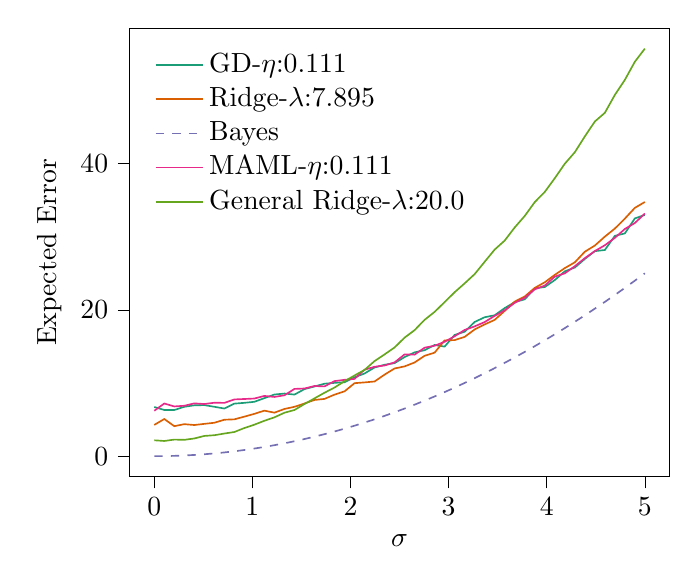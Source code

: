 % This file was created with tikzplotlib v0.10.1.
\begin{tikzpicture}

\definecolor{chocolate217952}{RGB}{217,95,2}
\definecolor{darkcyan27158119}{RGB}{27,158,119}
\definecolor{darkgray176}{RGB}{176,176,176}
\definecolor{deeppink23141138}{RGB}{231,41,138}
\definecolor{lightslategray117112179}{RGB}{117,112,179}
\definecolor{olivedrab10216630}{RGB}{102,166,30}

\begin{axis}[
legend cell align={left},
legend style={
  fill opacity=0.8,
  draw opacity=1,
  text opacity=1,
  at={(0.03,0.97)},
  anchor=north west,
  draw=none
},
tick align=outside,
tick pos=left,
x grid style={darkgray176},
xlabel={\(\displaystyle \sigma\)},
xmin=-0.25, xmax=5.25,
xtick style={color=black},
y grid style={darkgray176},
ylabel={Expected Error},
ymin=-2.785, ymax=58.481,
ytick style={color=black}
]
\addplot [semithick, darkcyan27158119]
table {%
0 6.725
0.102 6.308
0.204 6.307
0.306 6.748
0.408 6.951
0.51 6.977
0.612 6.747
0.714 6.512
0.816 7.18
0.918 7.288
1.02 7.43
1.122 7.929
1.224 8.422
1.327 8.558
1.429 8.416
1.531 9.165
1.633 9.526
1.735 9.902
1.837 10.018
1.939 10.105
2.041 10.778
2.143 11.297
2.245 12.124
2.347 12.489
2.449 12.716
2.551 13.54
2.653 14.184
2.755 14.481
2.857 15.193
2.959 14.972
3.061 16.566
3.163 17.008
3.265 18.337
3.367 18.983
3.469 19.254
3.571 20.231
3.673 21.051
3.776 21.436
3.878 22.944
3.98 23.117
4.082 24.07
4.184 25.258
4.286 25.776
4.388 26.947
4.49 28.017
4.592 28.173
4.694 30.102
4.796 30.443
4.898 32.488
5 32.973
};
\addlegendentry{GD-$\eta$:0.111}
\addplot [semithick, chocolate217952]
table {%
0 4.274
0.102 5.075
0.204 4.097
0.306 4.373
0.408 4.255
0.51 4.413
0.612 4.566
0.714 4.979
0.816 5.032
0.918 5.401
1.02 5.783
1.122 6.222
1.224 5.944
1.327 6.452
1.429 6.747
1.531 7.202
1.633 7.68
1.735 7.826
1.837 8.41
1.939 8.856
2.041 9.976
2.143 10.08
2.245 10.205
2.347 11.143
2.449 11.983
2.551 12.267
2.653 12.803
2.755 13.714
2.857 14.144
2.959 15.822
3.061 15.862
3.163 16.299
3.265 17.313
3.367 18.001
3.469 18.625
3.571 19.847
3.673 21.12
3.776 21.825
3.878 23.001
3.98 23.764
4.082 24.78
4.184 25.697
4.286 26.489
4.388 27.937
4.49 28.781
4.592 29.999
4.694 31.102
4.796 32.462
4.898 33.932
5 34.737
};
\addlegendentry{Ridge-$\lambda$:7.895}
\addplot [semithick, lightslategray117112179, dashed]
table {%
0 0
0.102 0.01
0.204 0.042
0.306 0.094
0.408 0.167
0.51 0.26
0.612 0.375
0.714 0.51
0.816 0.666
0.918 0.843
1.02 1.041
1.122 1.26
1.224 1.499
1.327 1.759
1.429 2.04
1.531 2.342
1.633 2.665
1.735 3.008
1.837 3.373
1.939 3.758
2.041 4.164
2.143 4.591
2.245 5.038
2.347 5.507
2.449 5.996
2.551 6.506
2.653 7.037
2.755 7.589
2.857 8.161
2.959 8.754
3.061 9.369
3.163 10.004
3.265 10.659
3.367 11.336
3.469 12.033
3.571 12.752
3.673 13.491
3.776 14.251
3.878 15.031
3.98 15.833
4.082 16.655
4.184 17.498
4.286 18.362
4.388 19.247
4.49 20.153
4.592 21.079
4.694 22.027
4.796 22.995
4.898 23.984
5 24.993
};
\addlegendentry{Bayes}
\addplot [semithick, deeppink23141138]
table {%
0 6.205
0.102 7.196
0.204 6.796
0.306 6.888
0.408 7.213
0.51 7.125
0.612 7.302
0.714 7.281
0.816 7.752
0.918 7.812
1.02 7.876
1.122 8.233
1.224 8.093
1.327 8.32
1.429 9.19
1.531 9.245
1.633 9.586
1.735 9.534
1.837 10.257
1.939 10.432
2.041 10.56
2.143 11.815
2.245 12.212
2.347 12.393
2.449 12.81
2.551 13.908
2.653 13.87
2.755 14.824
2.857 15.09
2.959 15.627
3.061 16.386
3.163 17.246
3.265 17.733
3.367 18.325
3.469 19.168
3.571 19.928
3.673 20.948
3.776 21.653
3.878 22.796
3.98 23.312
4.082 24.536
4.184 24.981
4.286 25.958
4.388 27.059
4.49 28.024
4.592 28.819
4.694 29.835
4.796 31.043
4.898 31.865
5 33.151
};
\addlegendentry{MAML-$\eta$:0.111}
\addplot [semithick, olivedrab10216630]
table {%
0 2.169
0.102 2.076
0.204 2.265
0.306 2.231
0.408 2.42
0.51 2.765
0.612 2.863
0.714 3.093
0.816 3.301
0.918 3.848
1.02 4.304
1.122 4.836
1.224 5.306
1.327 5.937
1.429 6.312
1.531 7.125
1.633 7.899
1.735 8.67
1.837 9.378
1.939 10.238
2.041 11.028
2.143 11.783
2.245 12.996
2.347 13.908
2.449 14.855
2.551 16.196
2.653 17.22
2.755 18.631
2.857 19.715
2.959 21.048
3.061 22.4
3.163 23.613
3.265 24.876
3.367 26.558
3.469 28.227
3.571 29.456
3.673 31.246
3.776 32.833
3.878 34.721
3.98 36.112
4.082 37.985
4.184 39.962
4.286 41.532
4.388 43.689
4.49 45.73
4.592 46.917
4.694 49.363
4.796 51.425
4.898 53.9
5 55.696
};
\addlegendentry{General Ridge-$\lambda$:20.0}
\end{axis}

\end{tikzpicture}
